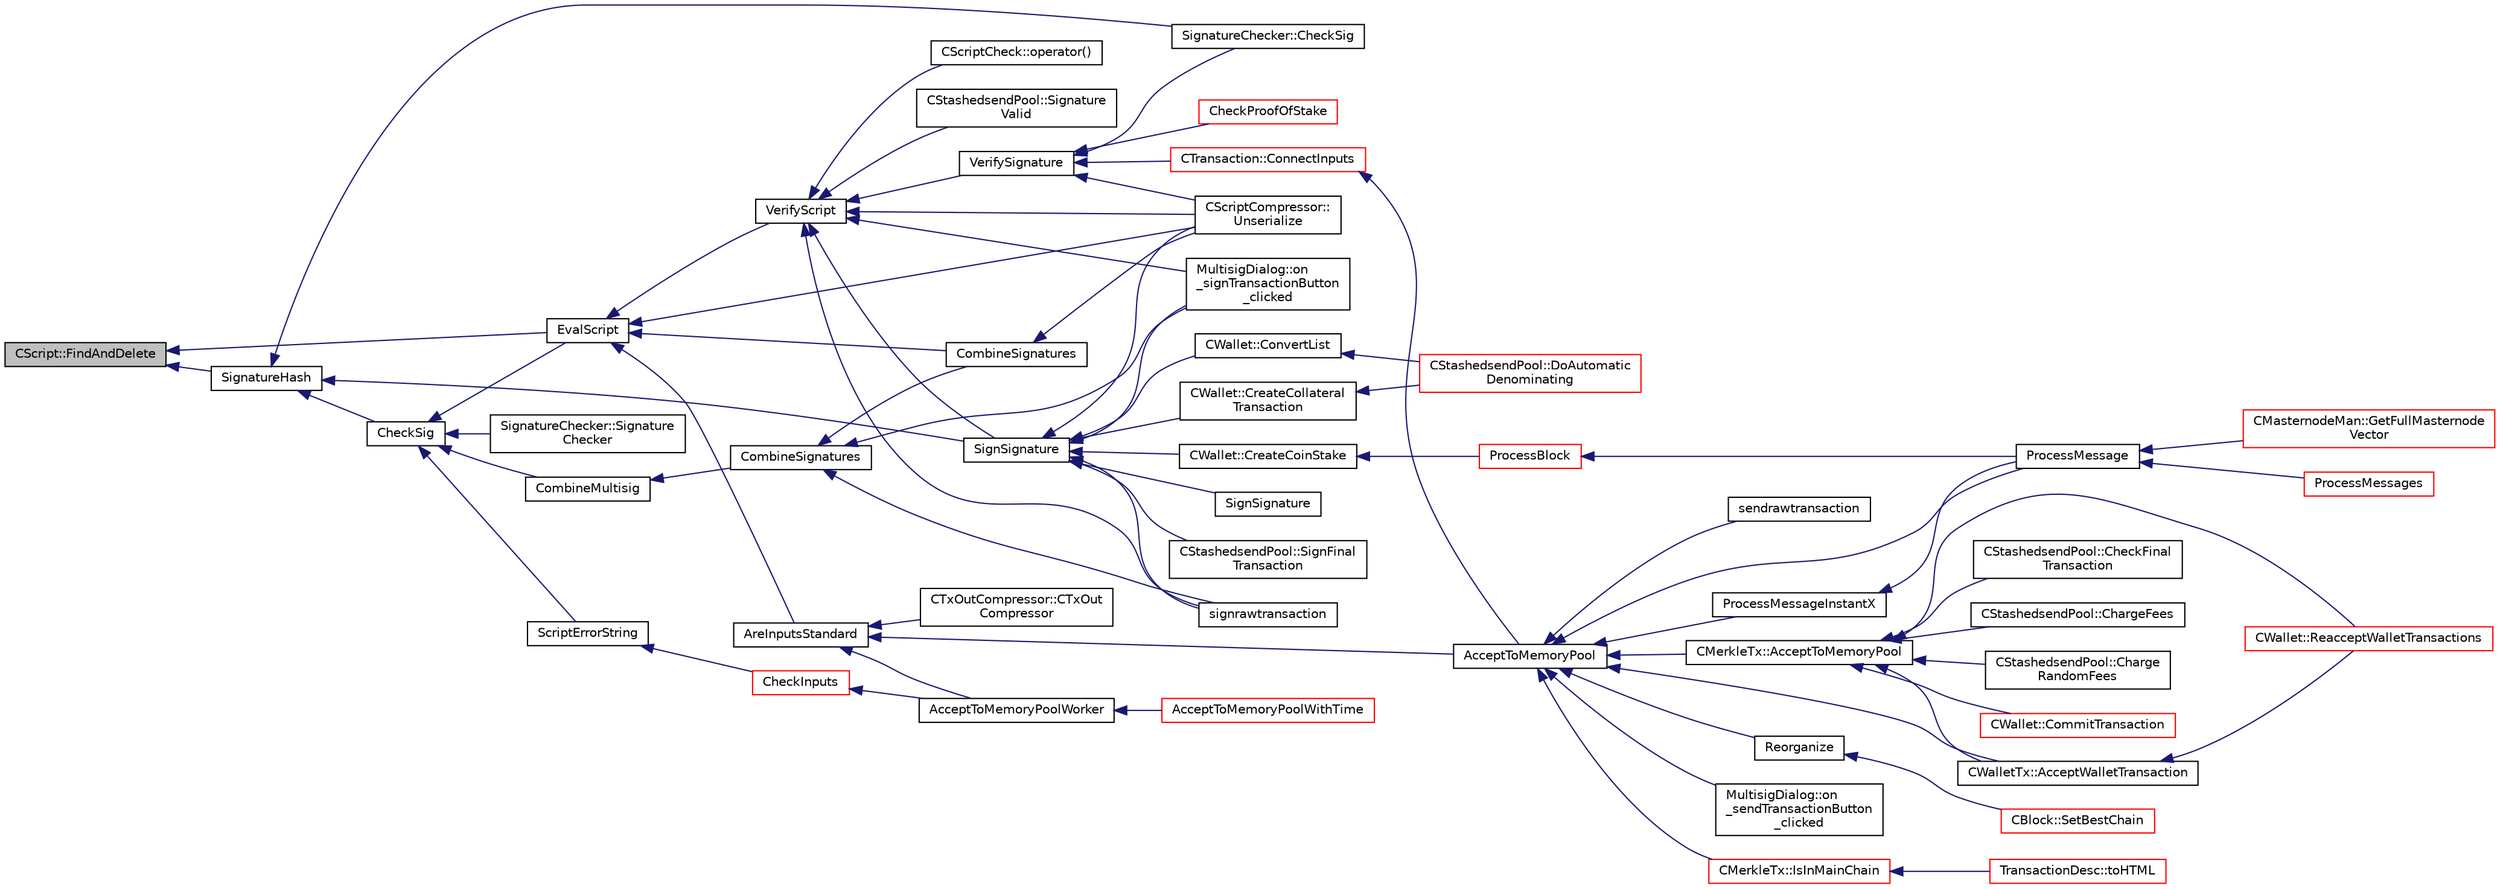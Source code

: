 digraph "CScript::FindAndDelete"
{
  edge [fontname="Helvetica",fontsize="10",labelfontname="Helvetica",labelfontsize="10"];
  node [fontname="Helvetica",fontsize="10",shape=record];
  rankdir="LR";
  Node435 [label="CScript::FindAndDelete",height=0.2,width=0.4,color="black", fillcolor="grey75", style="filled", fontcolor="black"];
  Node435 -> Node436 [dir="back",color="midnightblue",fontsize="10",style="solid",fontname="Helvetica"];
  Node436 [label="EvalScript",height=0.2,width=0.4,color="black", fillcolor="white", style="filled",URL="$de/d7f/script_8h.html#a7f55c113b0164f50f214d94996b6b02a"];
  Node436 -> Node437 [dir="back",color="midnightblue",fontsize="10",style="solid",fontname="Helvetica"];
  Node437 [label="AreInputsStandard",height=0.2,width=0.4,color="black", fillcolor="white", style="filled",URL="$d4/dbf/main_8h.html#a29901e539b487e09c90ff90c7560bd9d",tooltip="Check for standard transaction types. "];
  Node437 -> Node438 [dir="back",color="midnightblue",fontsize="10",style="solid",fontname="Helvetica"];
  Node438 [label="AcceptToMemoryPool",height=0.2,width=0.4,color="black", fillcolor="white", style="filled",URL="$d4/dbf/main_8h.html#addea0e425b693b4c1be712c3ead94568",tooltip="(try to) add transaction to memory pool "];
  Node438 -> Node439 [dir="back",color="midnightblue",fontsize="10",style="solid",fontname="Helvetica"];
  Node439 [label="ProcessMessageInstantX",height=0.2,width=0.4,color="black", fillcolor="white", style="filled",URL="$d6/d5f/instantx_8h.html#aa516cb499ead2691d8ab216a499db5d0"];
  Node439 -> Node440 [dir="back",color="midnightblue",fontsize="10",style="solid",fontname="Helvetica"];
  Node440 [label="ProcessMessage",height=0.2,width=0.4,color="black", fillcolor="white", style="filled",URL="$df/d0a/main_8cpp.html#a8ba92b1a4bce3c835e887a9073d17d8e"];
  Node440 -> Node441 [dir="back",color="midnightblue",fontsize="10",style="solid",fontname="Helvetica"];
  Node441 [label="ProcessMessages",height=0.2,width=0.4,color="red", fillcolor="white", style="filled",URL="$d4/dbf/main_8h.html#a196f9318f02448b85b28d612698934fd"];
  Node440 -> Node449 [dir="back",color="midnightblue",fontsize="10",style="solid",fontname="Helvetica"];
  Node449 [label="CMasternodeMan::GetFullMasternode\lVector",height=0.2,width=0.4,color="red", fillcolor="white", style="filled",URL="$dc/d6b/class_c_masternode_man.html#ab39e213a7601e1bef2eba1d5d63206f5"];
  Node438 -> Node455 [dir="back",color="midnightblue",fontsize="10",style="solid",fontname="Helvetica"];
  Node455 [label="CMerkleTx::AcceptToMemoryPool",height=0.2,width=0.4,color="black", fillcolor="white", style="filled",URL="$d1/dff/class_c_merkle_tx.html#a61126e811a53b941b3efdf5a4e83db90"];
  Node455 -> Node456 [dir="back",color="midnightblue",fontsize="10",style="solid",fontname="Helvetica"];
  Node456 [label="CWalletTx::AcceptWalletTransaction",height=0.2,width=0.4,color="black", fillcolor="white", style="filled",URL="$d6/d53/class_c_wallet_tx.html#af6d1a5a731bb69e1d94de84eb6fd15a5"];
  Node456 -> Node457 [dir="back",color="midnightblue",fontsize="10",style="solid",fontname="Helvetica"];
  Node457 [label="CWallet::ReacceptWalletTransactions",height=0.2,width=0.4,color="red", fillcolor="white", style="filled",URL="$d2/de5/class_c_wallet.html#a796c23450c8482e10e0c75ae5c1fa8ed"];
  Node455 -> Node462 [dir="back",color="midnightblue",fontsize="10",style="solid",fontname="Helvetica"];
  Node462 [label="CStashedsendPool::CheckFinal\lTransaction",height=0.2,width=0.4,color="black", fillcolor="white", style="filled",URL="$dd/d8a/class_c_stashedsend_pool.html#aba122588a53a90150595bc4279beb67c"];
  Node455 -> Node463 [dir="back",color="midnightblue",fontsize="10",style="solid",fontname="Helvetica"];
  Node463 [label="CStashedsendPool::ChargeFees",height=0.2,width=0.4,color="black", fillcolor="white", style="filled",URL="$dd/d8a/class_c_stashedsend_pool.html#acd76c93879dbcbdda4ca0a253f0d9c68",tooltip="Charge fees to bad actors (Charge clients a fee if they&#39;re abusive) "];
  Node455 -> Node464 [dir="back",color="midnightblue",fontsize="10",style="solid",fontname="Helvetica"];
  Node464 [label="CStashedsendPool::Charge\lRandomFees",height=0.2,width=0.4,color="black", fillcolor="white", style="filled",URL="$dd/d8a/class_c_stashedsend_pool.html#abcf715f6e5e01039218bf4881fffc3fe",tooltip="Rarely charge fees to pay miners. "];
  Node455 -> Node457 [dir="back",color="midnightblue",fontsize="10",style="solid",fontname="Helvetica"];
  Node455 -> Node465 [dir="back",color="midnightblue",fontsize="10",style="solid",fontname="Helvetica"];
  Node465 [label="CWallet::CommitTransaction",height=0.2,width=0.4,color="red", fillcolor="white", style="filled",URL="$d2/de5/class_c_wallet.html#aa13fbeaebd271f910a54cc5b82d73fde"];
  Node438 -> Node456 [dir="back",color="midnightblue",fontsize="10",style="solid",fontname="Helvetica"];
  Node438 -> Node482 [dir="back",color="midnightblue",fontsize="10",style="solid",fontname="Helvetica"];
  Node482 [label="Reorganize",height=0.2,width=0.4,color="black", fillcolor="white", style="filled",URL="$df/d0a/main_8cpp.html#ad8e09920f5a3ce2670c5efa26ef65227"];
  Node482 -> Node483 [dir="back",color="midnightblue",fontsize="10",style="solid",fontname="Helvetica"];
  Node483 [label="CBlock::SetBestChain",height=0.2,width=0.4,color="red", fillcolor="white", style="filled",URL="$d3/d51/class_c_block.html#a6e308b2d75d1cfc4a75eda36feb60ca1"];
  Node438 -> Node440 [dir="back",color="midnightblue",fontsize="10",style="solid",fontname="Helvetica"];
  Node438 -> Node487 [dir="back",color="midnightblue",fontsize="10",style="solid",fontname="Helvetica"];
  Node487 [label="CMerkleTx::IsInMainChain",height=0.2,width=0.4,color="red", fillcolor="white", style="filled",URL="$d1/dff/class_c_merkle_tx.html#ad4b3623fabf1924dba2a7694e3418e1e"];
  Node487 -> Node488 [dir="back",color="midnightblue",fontsize="10",style="solid",fontname="Helvetica"];
  Node488 [label="TransactionDesc::toHTML",height=0.2,width=0.4,color="red", fillcolor="white", style="filled",URL="$d4/da9/class_transaction_desc.html#ab7c9dbb2048aae121dd9d75df86e64f4"];
  Node438 -> Node518 [dir="back",color="midnightblue",fontsize="10",style="solid",fontname="Helvetica"];
  Node518 [label="MultisigDialog::on\l_sendTransactionButton\l_clicked",height=0.2,width=0.4,color="black", fillcolor="white", style="filled",URL="$d4/df4/class_multisig_dialog.html#a71fcf325cb0cde9223eefc62b3b7634b"];
  Node438 -> Node519 [dir="back",color="midnightblue",fontsize="10",style="solid",fontname="Helvetica"];
  Node519 [label="sendrawtransaction",height=0.2,width=0.4,color="black", fillcolor="white", style="filled",URL="$dc/da8/rpcrawtransaction_8cpp.html#ad5aad44f890060f42efb49acf349511e"];
  Node437 -> Node520 [dir="back",color="midnightblue",fontsize="10",style="solid",fontname="Helvetica"];
  Node520 [label="CTxOutCompressor::CTxOut\lCompressor",height=0.2,width=0.4,color="black", fillcolor="white", style="filled",URL="$d9/d8d/class_c_tx_out_compressor.html#a38ef1033989cd003de65598620d15cea"];
  Node437 -> Node521 [dir="back",color="midnightblue",fontsize="10",style="solid",fontname="Helvetica"];
  Node521 [label="AcceptToMemoryPoolWorker",height=0.2,width=0.4,color="black", fillcolor="white", style="filled",URL="$dd/d7d/validation_8cpp.html#a274b0623037c72315662a07ecf760176"];
  Node521 -> Node522 [dir="back",color="midnightblue",fontsize="10",style="solid",fontname="Helvetica"];
  Node522 [label="AcceptToMemoryPoolWithTime",height=0.2,width=0.4,color="red", fillcolor="white", style="filled",URL="$dd/d7d/validation_8cpp.html#a7e5d2eb678cdda338b2dc803a2d4999f",tooltip="(try to) add transaction to memory pool with a specified acceptance time "];
  Node436 -> Node532 [dir="back",color="midnightblue",fontsize="10",style="solid",fontname="Helvetica"];
  Node532 [label="VerifyScript",height=0.2,width=0.4,color="black", fillcolor="white", style="filled",URL="$de/d7f/script_8h.html#a995f521b6ca4a8bfbd02d4cfe226feb6"];
  Node532 -> Node533 [dir="back",color="midnightblue",fontsize="10",style="solid",fontname="Helvetica"];
  Node533 [label="MultisigDialog::on\l_signTransactionButton\l_clicked",height=0.2,width=0.4,color="black", fillcolor="white", style="filled",URL="$d4/df4/class_multisig_dialog.html#ad277ce76887dfbbec511486d3c1d2bc4"];
  Node532 -> Node534 [dir="back",color="midnightblue",fontsize="10",style="solid",fontname="Helvetica"];
  Node534 [label="signrawtransaction",height=0.2,width=0.4,color="black", fillcolor="white", style="filled",URL="$dc/da8/rpcrawtransaction_8cpp.html#aa0d151e35c0ad5ec82df451a833aeadb"];
  Node532 -> Node535 [dir="back",color="midnightblue",fontsize="10",style="solid",fontname="Helvetica"];
  Node535 [label="SignSignature",height=0.2,width=0.4,color="black", fillcolor="white", style="filled",URL="$de/d7f/script_8h.html#aca7dc730fd42e706b2c912ba32b65a36"];
  Node535 -> Node533 [dir="back",color="midnightblue",fontsize="10",style="solid",fontname="Helvetica"];
  Node535 -> Node534 [dir="back",color="midnightblue",fontsize="10",style="solid",fontname="Helvetica"];
  Node535 -> Node536 [dir="back",color="midnightblue",fontsize="10",style="solid",fontname="Helvetica"];
  Node536 [label="SignSignature",height=0.2,width=0.4,color="black", fillcolor="white", style="filled",URL="$de/d7f/script_8h.html#a3aef640e90fdb0fa95a8e2cda0cf6c22"];
  Node535 -> Node537 [dir="back",color="midnightblue",fontsize="10",style="solid",fontname="Helvetica"];
  Node537 [label="CScriptCompressor::\lUnserialize",height=0.2,width=0.4,color="black", fillcolor="white", style="filled",URL="$d3/dfb/class_c_script_compressor.html#a016fa6e3d2735d95fcf773271da073d5"];
  Node535 -> Node538 [dir="back",color="midnightblue",fontsize="10",style="solid",fontname="Helvetica"];
  Node538 [label="CStashedsendPool::SignFinal\lTransaction",height=0.2,width=0.4,color="black", fillcolor="white", style="filled",URL="$dd/d8a/class_c_stashedsend_pool.html#aa4e76a2c5ccd3fedef74f5e0b12c87f1",tooltip="As a client, check and sign the final transaction. "];
  Node535 -> Node539 [dir="back",color="midnightblue",fontsize="10",style="solid",fontname="Helvetica"];
  Node539 [label="CWallet::CreateCollateral\lTransaction",height=0.2,width=0.4,color="black", fillcolor="white", style="filled",URL="$d2/de5/class_c_wallet.html#a3efb1d87b0d5cb916f7289b72a38744d"];
  Node539 -> Node540 [dir="back",color="midnightblue",fontsize="10",style="solid",fontname="Helvetica"];
  Node540 [label="CStashedsendPool::DoAutomatic\lDenominating",height=0.2,width=0.4,color="red", fillcolor="white", style="filled",URL="$dd/d8a/class_c_stashedsend_pool.html#a21f19df4854af34c8f89187c768a524f",tooltip="Passively run Stashedsend in the background according to the configuration in settings (only for QT) ..."];
  Node535 -> Node545 [dir="back",color="midnightblue",fontsize="10",style="solid",fontname="Helvetica"];
  Node545 [label="CWallet::ConvertList",height=0.2,width=0.4,color="black", fillcolor="white", style="filled",URL="$d2/de5/class_c_wallet.html#adbc8cbc5a39e04446f4277487405c06b"];
  Node545 -> Node540 [dir="back",color="midnightblue",fontsize="10",style="solid",fontname="Helvetica"];
  Node535 -> Node546 [dir="back",color="midnightblue",fontsize="10",style="solid",fontname="Helvetica"];
  Node546 [label="CWallet::CreateCoinStake",height=0.2,width=0.4,color="black", fillcolor="white", style="filled",URL="$d2/de5/class_c_wallet.html#a644df129468440aa36f49ca3716a3c19"];
  Node546 -> Node547 [dir="back",color="midnightblue",fontsize="10",style="solid",fontname="Helvetica"];
  Node547 [label="ProcessBlock",height=0.2,width=0.4,color="red", fillcolor="white", style="filled",URL="$d4/dbf/main_8h.html#a7c8a7be3439bb5e1e40548a332a3cf29"];
  Node547 -> Node440 [dir="back",color="midnightblue",fontsize="10",style="solid",fontname="Helvetica"];
  Node532 -> Node557 [dir="back",color="midnightblue",fontsize="10",style="solid",fontname="Helvetica"];
  Node557 [label="VerifySignature",height=0.2,width=0.4,color="black", fillcolor="white", style="filled",URL="$de/d7f/script_8h.html#a3bebacccf5ed6d80e80889b65830f893"];
  Node557 -> Node558 [dir="back",color="midnightblue",fontsize="10",style="solid",fontname="Helvetica"];
  Node558 [label="CTransaction::ConnectInputs",height=0.2,width=0.4,color="red", fillcolor="white", style="filled",URL="$df/d43/class_c_transaction.html#aaab6c4ba493c918e29fd383043dcaae7",tooltip="Sanity check previous transactions, then, if all checks succeed, mark them as spent by this transacti..."];
  Node558 -> Node438 [dir="back",color="midnightblue",fontsize="10",style="solid",fontname="Helvetica"];
  Node557 -> Node593 [dir="back",color="midnightblue",fontsize="10",style="solid",fontname="Helvetica"];
  Node593 [label="SignatureChecker::CheckSig",height=0.2,width=0.4,color="black", fillcolor="white", style="filled",URL="$da/d89/class_signature_checker.html#a3eeda653a8224d8376016f177d2c7be2"];
  Node557 -> Node537 [dir="back",color="midnightblue",fontsize="10",style="solid",fontname="Helvetica"];
  Node557 -> Node594 [dir="back",color="midnightblue",fontsize="10",style="solid",fontname="Helvetica"];
  Node594 [label="CheckProofOfStake",height=0.2,width=0.4,color="red", fillcolor="white", style="filled",URL="$d4/dd4/stake_8h.html#a01e09fbdb926d4581ea48c4cf2f337a1"];
  Node532 -> Node537 [dir="back",color="midnightblue",fontsize="10",style="solid",fontname="Helvetica"];
  Node532 -> Node596 [dir="back",color="midnightblue",fontsize="10",style="solid",fontname="Helvetica"];
  Node596 [label="CStashedsendPool::Signature\lValid",height=0.2,width=0.4,color="black", fillcolor="white", style="filled",URL="$dd/d8a/class_c_stashedsend_pool.html#aac0148eb0e63ce636545a18522f7f59b",tooltip="Check to make sure a signature matches an input in the pool. "];
  Node532 -> Node597 [dir="back",color="midnightblue",fontsize="10",style="solid",fontname="Helvetica"];
  Node597 [label="CScriptCheck::operator()",height=0.2,width=0.4,color="black", fillcolor="white", style="filled",URL="$df/d12/class_c_script_check.html#a108d4c713338308be3867ed4e65b80c5"];
  Node436 -> Node598 [dir="back",color="midnightblue",fontsize="10",style="solid",fontname="Helvetica"];
  Node598 [label="CombineSignatures",height=0.2,width=0.4,color="black", fillcolor="white", style="filled",URL="$de/d7f/script_8h.html#af2e061fe8f5ec7708f28db4628ff5c10"];
  Node598 -> Node537 [dir="back",color="midnightblue",fontsize="10",style="solid",fontname="Helvetica"];
  Node436 -> Node537 [dir="back",color="midnightblue",fontsize="10",style="solid",fontname="Helvetica"];
  Node435 -> Node599 [dir="back",color="midnightblue",fontsize="10",style="solid",fontname="Helvetica"];
  Node599 [label="SignatureHash",height=0.2,width=0.4,color="black", fillcolor="white", style="filled",URL="$dd/d0f/script_8cpp.html#a4086161bb714485e7e3662d9b0ceed7d"];
  Node599 -> Node535 [dir="back",color="midnightblue",fontsize="10",style="solid",fontname="Helvetica"];
  Node599 -> Node600 [dir="back",color="midnightblue",fontsize="10",style="solid",fontname="Helvetica"];
  Node600 [label="CheckSig",height=0.2,width=0.4,color="black", fillcolor="white", style="filled",URL="$dd/d0f/script_8cpp.html#af1a7eb0123f11ad1154249f4a4c1a9d1"];
  Node600 -> Node601 [dir="back",color="midnightblue",fontsize="10",style="solid",fontname="Helvetica"];
  Node601 [label="ScriptErrorString",height=0.2,width=0.4,color="black", fillcolor="white", style="filled",URL="$de/d7f/script_8h.html#a5a9f070c3285c528226eef27820d9aa9"];
  Node601 -> Node602 [dir="back",color="midnightblue",fontsize="10",style="solid",fontname="Helvetica"];
  Node602 [label="CheckInputs",height=0.2,width=0.4,color="red", fillcolor="white", style="filled",URL="$dd/d7d/validation_8cpp.html#a48897c72856156ef5606fc27fe1954f3",tooltip="Check whether all inputs of this transaction are valid (no double spends, scripts & sigs..."];
  Node602 -> Node521 [dir="back",color="midnightblue",fontsize="10",style="solid",fontname="Helvetica"];
  Node600 -> Node436 [dir="back",color="midnightblue",fontsize="10",style="solid",fontname="Helvetica"];
  Node600 -> Node610 [dir="back",color="midnightblue",fontsize="10",style="solid",fontname="Helvetica"];
  Node610 [label="CombineMultisig",height=0.2,width=0.4,color="black", fillcolor="white", style="filled",URL="$dd/d0f/script_8cpp.html#a1d62cd216f093d9e80a7e34d8b866021"];
  Node610 -> Node611 [dir="back",color="midnightblue",fontsize="10",style="solid",fontname="Helvetica"];
  Node611 [label="CombineSignatures",height=0.2,width=0.4,color="black", fillcolor="white", style="filled",URL="$dd/d0f/script_8cpp.html#a79ba74edb86e8e00eef84202dd5dea43"];
  Node611 -> Node533 [dir="back",color="midnightblue",fontsize="10",style="solid",fontname="Helvetica"];
  Node611 -> Node534 [dir="back",color="midnightblue",fontsize="10",style="solid",fontname="Helvetica"];
  Node611 -> Node598 [dir="back",color="midnightblue",fontsize="10",style="solid",fontname="Helvetica"];
  Node600 -> Node612 [dir="back",color="midnightblue",fontsize="10",style="solid",fontname="Helvetica"];
  Node612 [label="SignatureChecker::Signature\lChecker",height=0.2,width=0.4,color="black", fillcolor="white", style="filled",URL="$da/d89/class_signature_checker.html#a698e6832345449c494a12960f173d6a1"];
  Node599 -> Node593 [dir="back",color="midnightblue",fontsize="10",style="solid",fontname="Helvetica"];
}
